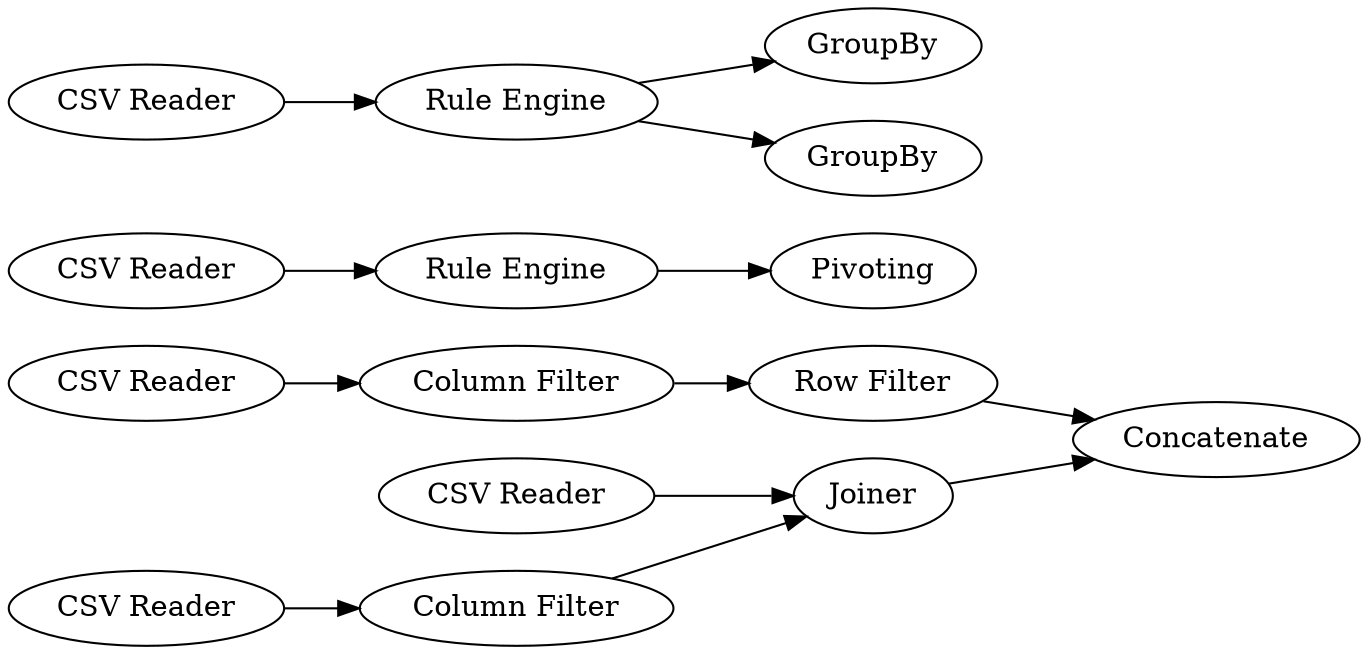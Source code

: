 digraph {
	"5928340337699333655_45" [label="Column Filter"]
	"5928340337699333655_41" [label="CSV Reader"]
	"5928340337699333655_6" [label=Pivoting]
	"5928340337699333655_47" [label="CSV Reader"]
	"5928340337699333655_49" [label="Row Filter"]
	"5928340337699333655_40" [label=GroupBy]
	"5928340337699333655_46" [label=Joiner]
	"5928340337699333655_50" [label=Concatenate]
	"5928340337699333655_48" [label="Column Filter"]
	"5928340337699333655_42" [label="Rule Engine"]
	"5928340337699333655_37" [label=GroupBy]
	"5928340337699333655_36" [label="Rule Engine"]
	"5928340337699333655_44" [label="CSV Reader"]
	"5928340337699333655_38" [label="CSV Reader"]
	"5928340337699333655_43" [label="CSV Reader"]
	"5928340337699333655_44" -> "5928340337699333655_45"
	"5928340337699333655_48" -> "5928340337699333655_49"
	"5928340337699333655_47" -> "5928340337699333655_48"
	"5928340337699333655_36" -> "5928340337699333655_40"
	"5928340337699333655_43" -> "5928340337699333655_46"
	"5928340337699333655_38" -> "5928340337699333655_36"
	"5928340337699333655_46" -> "5928340337699333655_50"
	"5928340337699333655_41" -> "5928340337699333655_42"
	"5928340337699333655_49" -> "5928340337699333655_50"
	"5928340337699333655_36" -> "5928340337699333655_37"
	"5928340337699333655_45" -> "5928340337699333655_46"
	"5928340337699333655_42" -> "5928340337699333655_6"
	rankdir=LR
}
